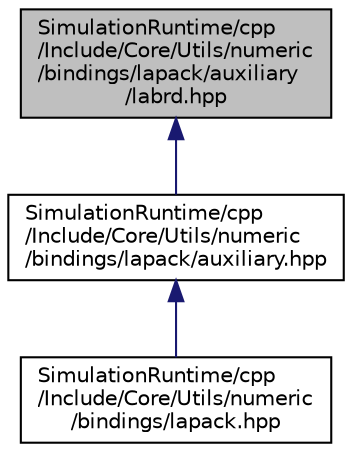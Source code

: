 digraph "SimulationRuntime/cpp/Include/Core/Utils/numeric/bindings/lapack/auxiliary/labrd.hpp"
{
  edge [fontname="Helvetica",fontsize="10",labelfontname="Helvetica",labelfontsize="10"];
  node [fontname="Helvetica",fontsize="10",shape=record];
  Node61 [label="SimulationRuntime/cpp\l/Include/Core/Utils/numeric\l/bindings/lapack/auxiliary\l/labrd.hpp",height=0.2,width=0.4,color="black", fillcolor="grey75", style="filled", fontcolor="black"];
  Node61 -> Node62 [dir="back",color="midnightblue",fontsize="10",style="solid",fontname="Helvetica"];
  Node62 [label="SimulationRuntime/cpp\l/Include/Core/Utils/numeric\l/bindings/lapack/auxiliary.hpp",height=0.2,width=0.4,color="black", fillcolor="white", style="filled",URL="$d3/dac/auxiliary_8hpp.html"];
  Node62 -> Node63 [dir="back",color="midnightblue",fontsize="10",style="solid",fontname="Helvetica"];
  Node63 [label="SimulationRuntime/cpp\l/Include/Core/Utils/numeric\l/bindings/lapack.hpp",height=0.2,width=0.4,color="black", fillcolor="white", style="filled",URL="$df/dd2/lapack_8hpp.html"];
}
